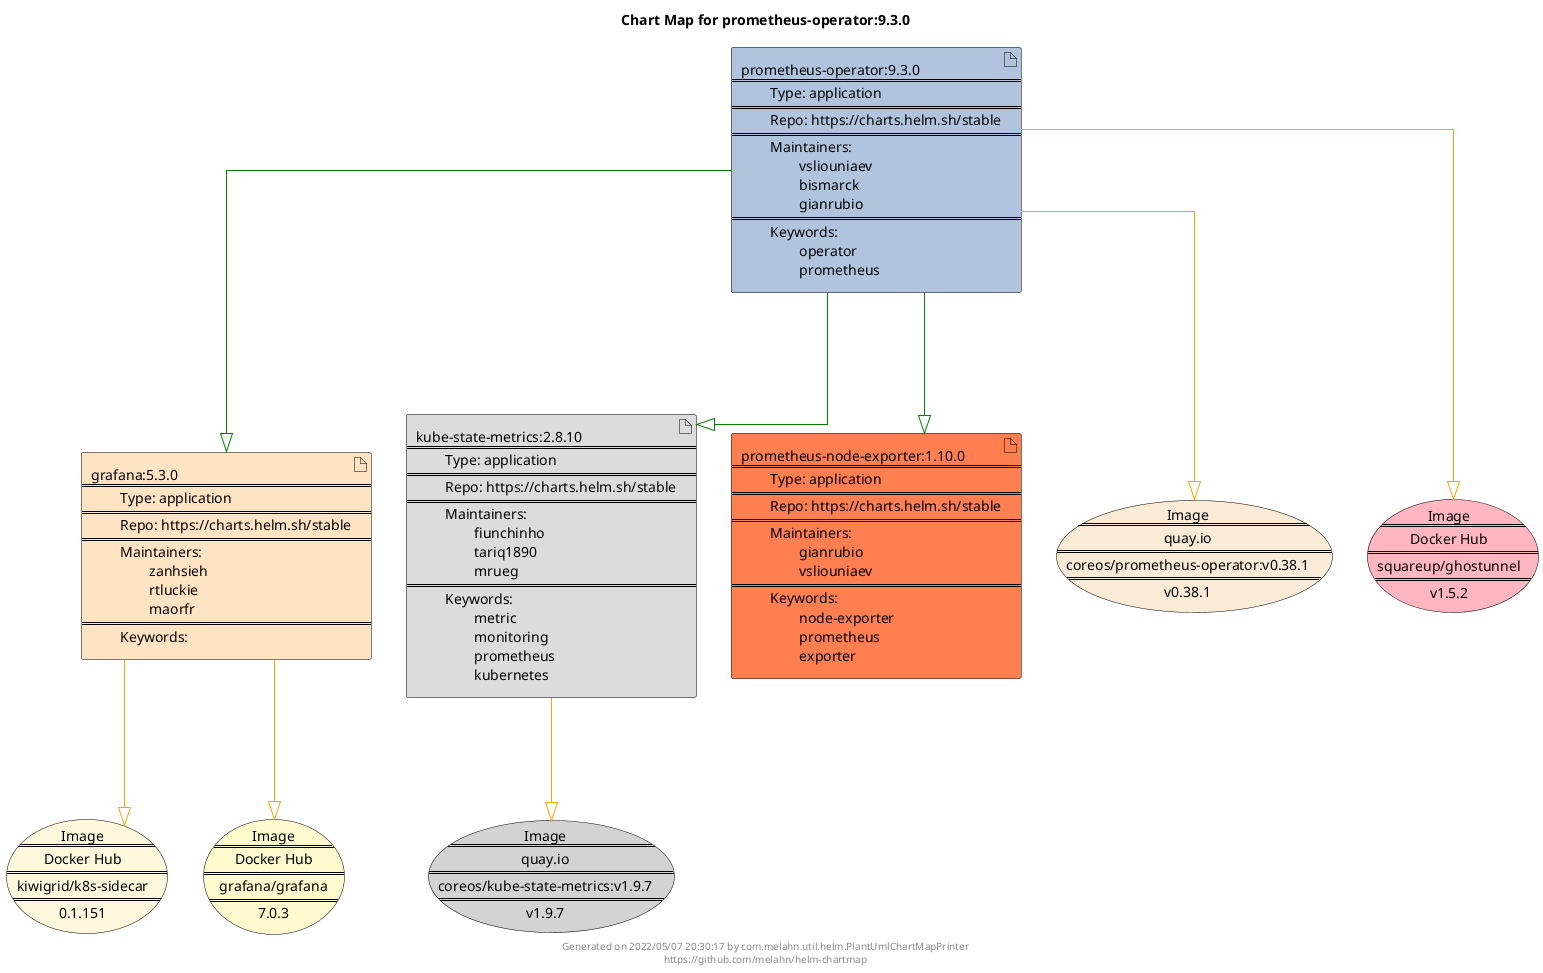 @startuml
skinparam linetype ortho
skinparam backgroundColor white
skinparam usecaseBorderColor black
skinparam usecaseArrowColor LightSlateGray
skinparam artifactBorderColor black
skinparam artifactArrowColor LightSlateGray

title Chart Map for prometheus-operator:9.3.0

'There are 4 referenced Helm Charts
artifact "grafana:5.3.0\n====\n\tType: application\n====\n\tRepo: https://charts.helm.sh/stable\n====\n\tMaintainers: \n\t\tzanhsieh\n\t\trtluckie\n\t\tmaorfr\n====\n\tKeywords: " as grafana_5_3_0 #Bisque
artifact "kube-state-metrics:2.8.10\n====\n\tType: application\n====\n\tRepo: https://charts.helm.sh/stable\n====\n\tMaintainers: \n\t\tfiunchinho\n\t\ttariq1890\n\t\tmrueg\n====\n\tKeywords: \n\t\tmetric\n\t\tmonitoring\n\t\tprometheus\n\t\tkubernetes" as kube_state_metrics_2_8_10 #Gainsboro
artifact "prometheus-node-exporter:1.10.0\n====\n\tType: application\n====\n\tRepo: https://charts.helm.sh/stable\n====\n\tMaintainers: \n\t\tgianrubio\n\t\tvsliouniaev\n====\n\tKeywords: \n\t\tnode-exporter\n\t\tprometheus\n\t\texporter" as prometheus_node_exporter_1_10_0 #Coral
artifact "prometheus-operator:9.3.0\n====\n\tType: application\n====\n\tRepo: https://charts.helm.sh/stable\n====\n\tMaintainers: \n\t\tvsliouniaev\n\t\tbismarck\n\t\tgianrubio\n====\n\tKeywords: \n\t\toperator\n\t\tprometheus" as prometheus_operator_9_3_0 #LightSteelBlue

'There are 5 referenced Docker Images
usecase "Image\n====\nquay.io\n====\ncoreos/prometheus-operator:v0.38.1\n====\nv0.38.1" as quay_io_coreos_prometheus_operator_v0_38_1 #AntiqueWhite
usecase "Image\n====\nDocker Hub\n====\nkiwigrid/k8s-sidecar\n====\n0.1.151" as kiwigrid_k8s_sidecar_0_1_151 #Cornsilk
usecase "Image\n====\nquay.io\n====\ncoreos/kube-state-metrics:v1.9.7\n====\nv1.9.7" as quay_io_coreos_kube_state_metrics_v1_9_7 #LightGrey
usecase "Image\n====\nDocker Hub\n====\ngrafana/grafana\n====\n7.0.3" as grafana_grafana_7_0_3 #LemonChiffon
usecase "Image\n====\nDocker Hub\n====\nsquareup/ghostunnel\n====\nv1.5.2" as squareup_ghostunnel_v1_5_2 #LightPink

'Chart Dependencies
prometheus_operator_9_3_0--[#green]-|>kube_state_metrics_2_8_10
prometheus_operator_9_3_0--[#green]-|>prometheus_node_exporter_1_10_0
prometheus_operator_9_3_0--[#green]-|>grafana_5_3_0
grafana_5_3_0--[#orange]-|>kiwigrid_k8s_sidecar_0_1_151
grafana_5_3_0--[#orange]-|>grafana_grafana_7_0_3
kube_state_metrics_2_8_10--[#orange]-|>quay_io_coreos_kube_state_metrics_v1_9_7
prometheus_operator_9_3_0--[#orange]-|>squareup_ghostunnel_v1_5_2
prometheus_operator_9_3_0--[#orange]-|>quay_io_coreos_prometheus_operator_v0_38_1

center footer Generated on 2022/05/07 20:30:17 by com.melahn.util.helm.PlantUmlChartMapPrinter\nhttps://github.com/melahn/helm-chartmap
@enduml
